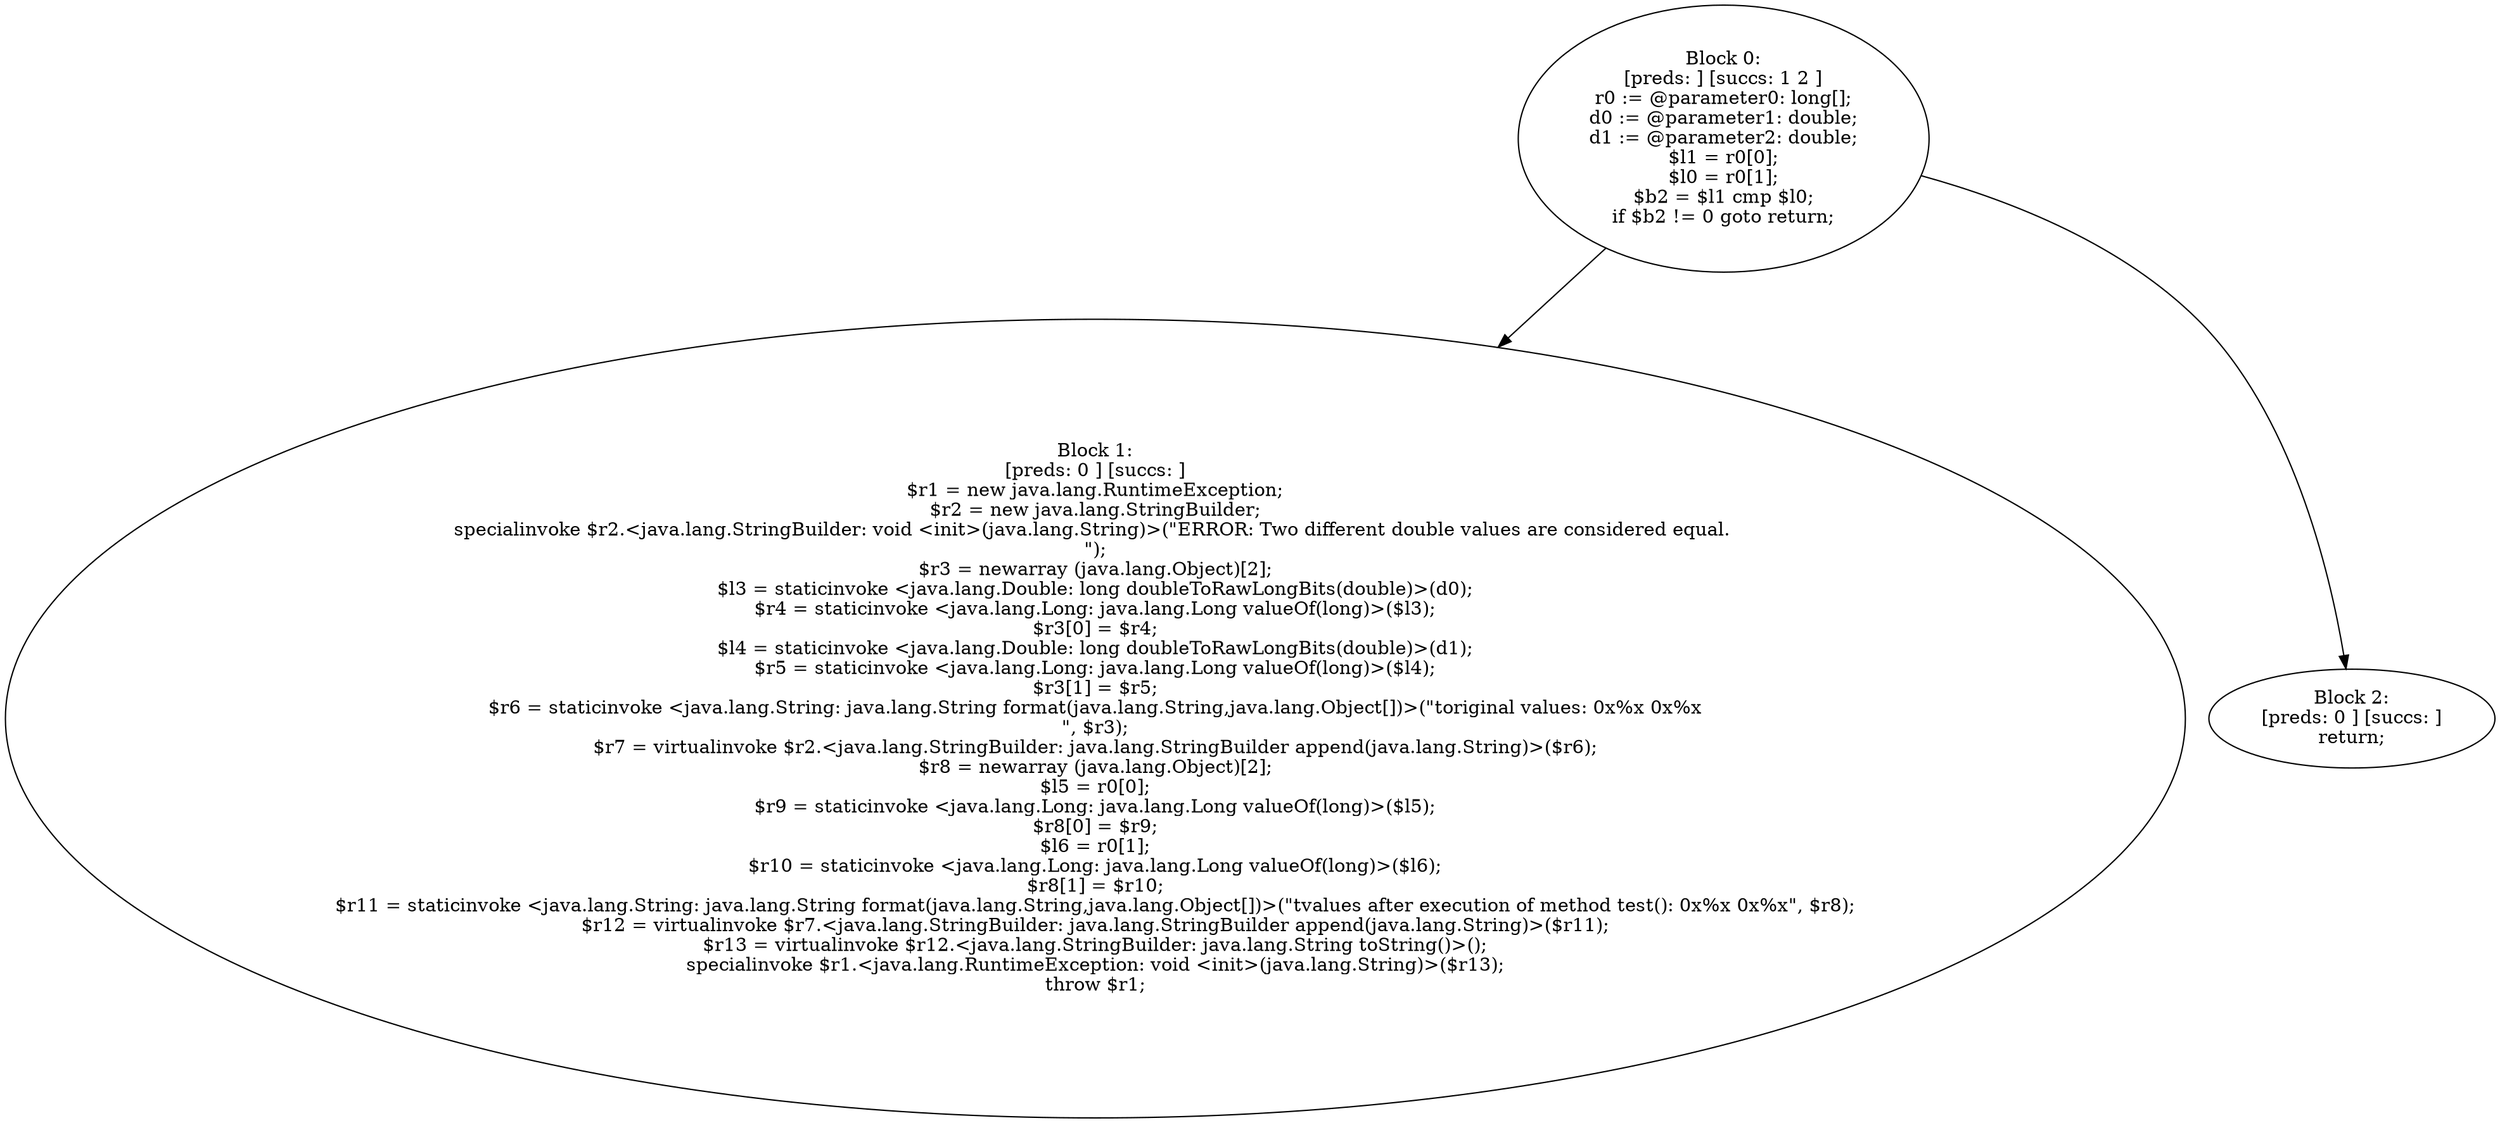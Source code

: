 digraph "unitGraph" {
    "Block 0:
[preds: ] [succs: 1 2 ]
r0 := @parameter0: long[];
d0 := @parameter1: double;
d1 := @parameter2: double;
$l1 = r0[0];
$l0 = r0[1];
$b2 = $l1 cmp $l0;
if $b2 != 0 goto return;
"
    "Block 1:
[preds: 0 ] [succs: ]
$r1 = new java.lang.RuntimeException;
$r2 = new java.lang.StringBuilder;
specialinvoke $r2.<java.lang.StringBuilder: void <init>(java.lang.String)>(\"ERROR: Two different double values are considered equal. \n\");
$r3 = newarray (java.lang.Object)[2];
$l3 = staticinvoke <java.lang.Double: long doubleToRawLongBits(double)>(d0);
$r4 = staticinvoke <java.lang.Long: java.lang.Long valueOf(long)>($l3);
$r3[0] = $r4;
$l4 = staticinvoke <java.lang.Double: long doubleToRawLongBits(double)>(d1);
$r5 = staticinvoke <java.lang.Long: java.lang.Long valueOf(long)>($l4);
$r3[1] = $r5;
$r6 = staticinvoke <java.lang.String: java.lang.String format(java.lang.String,java.lang.Object[])>(\"\toriginal values: 0x%x 0x%x\n\", $r3);
$r7 = virtualinvoke $r2.<java.lang.StringBuilder: java.lang.StringBuilder append(java.lang.String)>($r6);
$r8 = newarray (java.lang.Object)[2];
$l5 = r0[0];
$r9 = staticinvoke <java.lang.Long: java.lang.Long valueOf(long)>($l5);
$r8[0] = $r9;
$l6 = r0[1];
$r10 = staticinvoke <java.lang.Long: java.lang.Long valueOf(long)>($l6);
$r8[1] = $r10;
$r11 = staticinvoke <java.lang.String: java.lang.String format(java.lang.String,java.lang.Object[])>(\"\tvalues after execution of method test(): 0x%x 0x%x\", $r8);
$r12 = virtualinvoke $r7.<java.lang.StringBuilder: java.lang.StringBuilder append(java.lang.String)>($r11);
$r13 = virtualinvoke $r12.<java.lang.StringBuilder: java.lang.String toString()>();
specialinvoke $r1.<java.lang.RuntimeException: void <init>(java.lang.String)>($r13);
throw $r1;
"
    "Block 2:
[preds: 0 ] [succs: ]
return;
"
    "Block 0:
[preds: ] [succs: 1 2 ]
r0 := @parameter0: long[];
d0 := @parameter1: double;
d1 := @parameter2: double;
$l1 = r0[0];
$l0 = r0[1];
$b2 = $l1 cmp $l0;
if $b2 != 0 goto return;
"->"Block 1:
[preds: 0 ] [succs: ]
$r1 = new java.lang.RuntimeException;
$r2 = new java.lang.StringBuilder;
specialinvoke $r2.<java.lang.StringBuilder: void <init>(java.lang.String)>(\"ERROR: Two different double values are considered equal. \n\");
$r3 = newarray (java.lang.Object)[2];
$l3 = staticinvoke <java.lang.Double: long doubleToRawLongBits(double)>(d0);
$r4 = staticinvoke <java.lang.Long: java.lang.Long valueOf(long)>($l3);
$r3[0] = $r4;
$l4 = staticinvoke <java.lang.Double: long doubleToRawLongBits(double)>(d1);
$r5 = staticinvoke <java.lang.Long: java.lang.Long valueOf(long)>($l4);
$r3[1] = $r5;
$r6 = staticinvoke <java.lang.String: java.lang.String format(java.lang.String,java.lang.Object[])>(\"\toriginal values: 0x%x 0x%x\n\", $r3);
$r7 = virtualinvoke $r2.<java.lang.StringBuilder: java.lang.StringBuilder append(java.lang.String)>($r6);
$r8 = newarray (java.lang.Object)[2];
$l5 = r0[0];
$r9 = staticinvoke <java.lang.Long: java.lang.Long valueOf(long)>($l5);
$r8[0] = $r9;
$l6 = r0[1];
$r10 = staticinvoke <java.lang.Long: java.lang.Long valueOf(long)>($l6);
$r8[1] = $r10;
$r11 = staticinvoke <java.lang.String: java.lang.String format(java.lang.String,java.lang.Object[])>(\"\tvalues after execution of method test(): 0x%x 0x%x\", $r8);
$r12 = virtualinvoke $r7.<java.lang.StringBuilder: java.lang.StringBuilder append(java.lang.String)>($r11);
$r13 = virtualinvoke $r12.<java.lang.StringBuilder: java.lang.String toString()>();
specialinvoke $r1.<java.lang.RuntimeException: void <init>(java.lang.String)>($r13);
throw $r1;
";
    "Block 0:
[preds: ] [succs: 1 2 ]
r0 := @parameter0: long[];
d0 := @parameter1: double;
d1 := @parameter2: double;
$l1 = r0[0];
$l0 = r0[1];
$b2 = $l1 cmp $l0;
if $b2 != 0 goto return;
"->"Block 2:
[preds: 0 ] [succs: ]
return;
";
}
